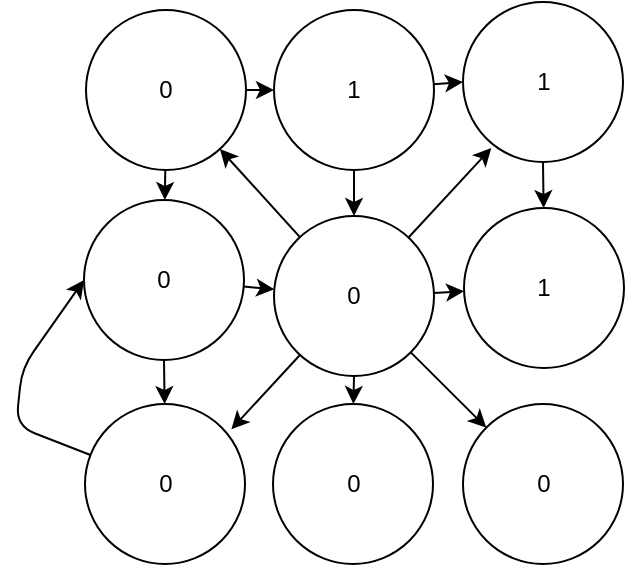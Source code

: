<mxfile>
    <diagram id="6zoyET3EdpDq-mprKjlG" name="Page-1">
        <mxGraphModel dx="916" dy="405" grid="0" gridSize="10" guides="1" tooltips="1" connect="1" arrows="1" fold="1" page="0" pageScale="1" pageWidth="850" pageHeight="1100" background="none" math="0" shadow="0">
            <root>
                <mxCell id="0"/>
                <mxCell id="1" parent="0"/>
                <mxCell id="44" style="edgeStyle=none;html=1;" edge="1" parent="1" source="35" target="38">
                    <mxGeometry relative="1" as="geometry"/>
                </mxCell>
                <mxCell id="45" style="edgeStyle=none;html=1;entryX=0;entryY=0.5;entryDx=0;entryDy=0;" edge="1" parent="1" source="35" target="36">
                    <mxGeometry relative="1" as="geometry"/>
                </mxCell>
                <mxCell id="35" value="0" style="ellipse;whiteSpace=wrap;html=1;aspect=fixed;" vertex="1" parent="1">
                    <mxGeometry x="208" y="76" width="80" height="80" as="geometry"/>
                </mxCell>
                <mxCell id="46" style="edgeStyle=none;html=1;entryX=0;entryY=0.5;entryDx=0;entryDy=0;" edge="1" parent="1" source="36" target="37">
                    <mxGeometry relative="1" as="geometry"/>
                </mxCell>
                <mxCell id="49" style="edgeStyle=none;html=1;" edge="1" parent="1" source="36" target="39">
                    <mxGeometry relative="1" as="geometry"/>
                </mxCell>
                <mxCell id="36" value="1" style="ellipse;whiteSpace=wrap;html=1;aspect=fixed;" vertex="1" parent="1">
                    <mxGeometry x="302" y="76" width="80" height="80" as="geometry"/>
                </mxCell>
                <mxCell id="47" style="edgeStyle=none;html=1;" edge="1" parent="1" source="37" target="40">
                    <mxGeometry relative="1" as="geometry"/>
                </mxCell>
                <mxCell id="37" value="1" style="ellipse;whiteSpace=wrap;html=1;aspect=fixed;" vertex="1" parent="1">
                    <mxGeometry x="396.5" y="72" width="80" height="80" as="geometry"/>
                </mxCell>
                <mxCell id="50" style="edgeStyle=none;html=1;" edge="1" parent="1" source="38" target="41">
                    <mxGeometry relative="1" as="geometry"/>
                </mxCell>
                <mxCell id="51" style="edgeStyle=none;html=1;" edge="1" parent="1" source="38" target="39">
                    <mxGeometry relative="1" as="geometry"/>
                </mxCell>
                <mxCell id="38" value="0" style="ellipse;whiteSpace=wrap;html=1;aspect=fixed;" vertex="1" parent="1">
                    <mxGeometry x="207" y="171" width="80" height="80" as="geometry"/>
                </mxCell>
                <mxCell id="52" style="edgeStyle=none;html=1;" edge="1" parent="1" source="39" target="40">
                    <mxGeometry relative="1" as="geometry"/>
                </mxCell>
                <mxCell id="53" style="edgeStyle=none;html=1;" edge="1" parent="1" source="39" target="42">
                    <mxGeometry relative="1" as="geometry"/>
                </mxCell>
                <mxCell id="54" style="edgeStyle=none;html=1;" edge="1" parent="1" source="39" target="43">
                    <mxGeometry relative="1" as="geometry"/>
                </mxCell>
                <mxCell id="57" style="edgeStyle=none;html=1;" edge="1" parent="1" source="39" target="35">
                    <mxGeometry relative="1" as="geometry"/>
                </mxCell>
                <mxCell id="39" value="0" style="ellipse;whiteSpace=wrap;html=1;aspect=fixed;" vertex="1" parent="1">
                    <mxGeometry x="302" y="179" width="80" height="80" as="geometry"/>
                </mxCell>
                <mxCell id="40" value="1" style="ellipse;whiteSpace=wrap;html=1;aspect=fixed;" vertex="1" parent="1">
                    <mxGeometry x="397" y="175" width="80" height="80" as="geometry"/>
                </mxCell>
                <mxCell id="58" style="edgeStyle=none;html=1;entryX=0;entryY=0.5;entryDx=0;entryDy=0;" edge="1" parent="1" source="41" target="38">
                    <mxGeometry relative="1" as="geometry">
                        <mxPoint x="180" y="235" as="targetPoint"/>
                        <Array as="points">
                            <mxPoint x="173" y="284"/>
                            <mxPoint x="176" y="255"/>
                        </Array>
                    </mxGeometry>
                </mxCell>
                <mxCell id="41" value="0" style="ellipse;whiteSpace=wrap;html=1;aspect=fixed;" vertex="1" parent="1">
                    <mxGeometry x="207.5" y="273" width="80" height="80" as="geometry"/>
                </mxCell>
                <mxCell id="42" value="0" style="ellipse;whiteSpace=wrap;html=1;aspect=fixed;" vertex="1" parent="1">
                    <mxGeometry x="301.5" y="273" width="80" height="80" as="geometry"/>
                </mxCell>
                <mxCell id="43" value="0" style="ellipse;whiteSpace=wrap;html=1;aspect=fixed;" vertex="1" parent="1">
                    <mxGeometry x="396.5" y="273" width="80" height="80" as="geometry"/>
                </mxCell>
                <mxCell id="55" style="edgeStyle=none;html=1;entryX=0.915;entryY=0.158;entryDx=0;entryDy=0;entryPerimeter=0;" edge="1" parent="1" source="39" target="41">
                    <mxGeometry relative="1" as="geometry"/>
                </mxCell>
                <mxCell id="56" style="edgeStyle=none;html=1;entryX=0.177;entryY=0.913;entryDx=0;entryDy=0;entryPerimeter=0;" edge="1" parent="1" source="39" target="37">
                    <mxGeometry relative="1" as="geometry"/>
                </mxCell>
            </root>
        </mxGraphModel>
    </diagram>
</mxfile>